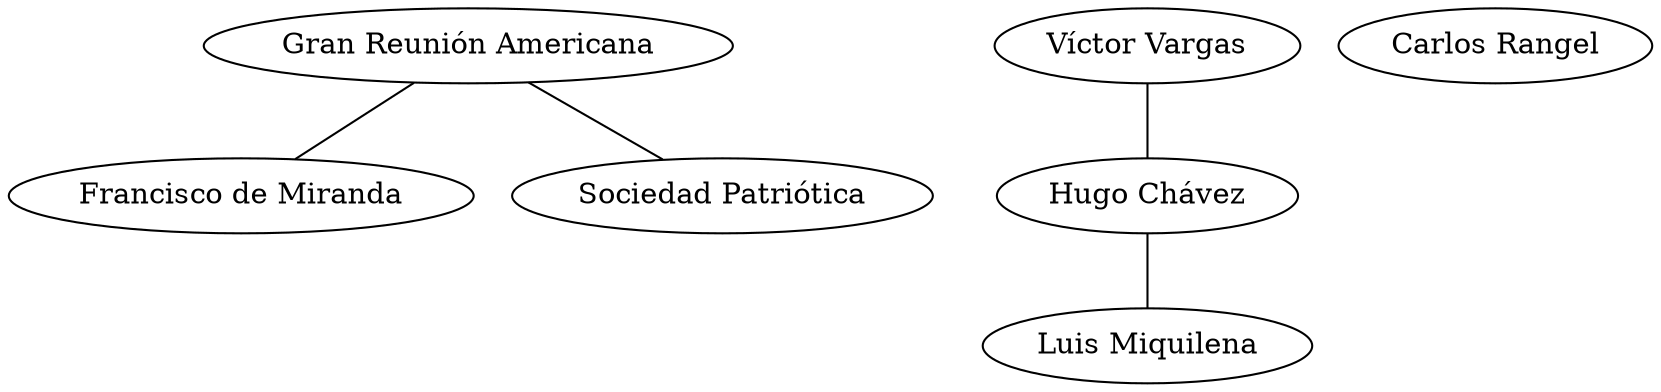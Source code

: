 graph venezuela {
    subgraph politicians {
        sfdmre1 [
            label="Francisco de Miranda",
            full="Sebastián Francisco de Miranda y Rodríguez Espinoza",
            link="https://es.wikipedia.org/wiki/Francisco_de_Miranda",
        ];
        hrcf1 [
            label="Hugo Chávez",
            full="Hugo Rafael Chávez Frías",
            link="https://es.wikipedia.org/wiki/Hugo_Ch%C3%A1vez",
        ];
        lmmh1 [
            label="Luis Miquilena",
            full="Luis Manuel Miquilena Hernández",
            link="https://es.wikipedia.org/wiki/Luis_Miquilena",
        ];
    };

    subgraph bankers {
        vvi1 [
            label="Víctor Vargas",
            full="Víctor Vargas Irausquín",
            link="https://es.wikipedia.org/wiki/V%C3%ADctor_Vargas",
        ];
    };

    subgraph journalists {
        cerg1 [
            label="Carlos Rangel",
            full="Carlos Enrique Rangel Guevara",
            link="https://es.wikipedia.org/wiki/Carlos_Rangel",
        ];
    };

    subgraph organizations {
        gra1 [
            label="Gran Reunión Americana",
            link="https://es.wikipedia.org/wiki/Logia_Lautaro",
        ];
        sp1 [
            label="Sociedad Patriótica",
            link="https://es.wikipedia.org/wiki/Sociedad_Patri%C3%B3tica_(Venezuela)",
        ];

        gra1 -- sp1;
    };

    gra1 -- sfdmre1;

    vvi1 -- hrcf1;
    hrcf1 -- lmmh1;
}
